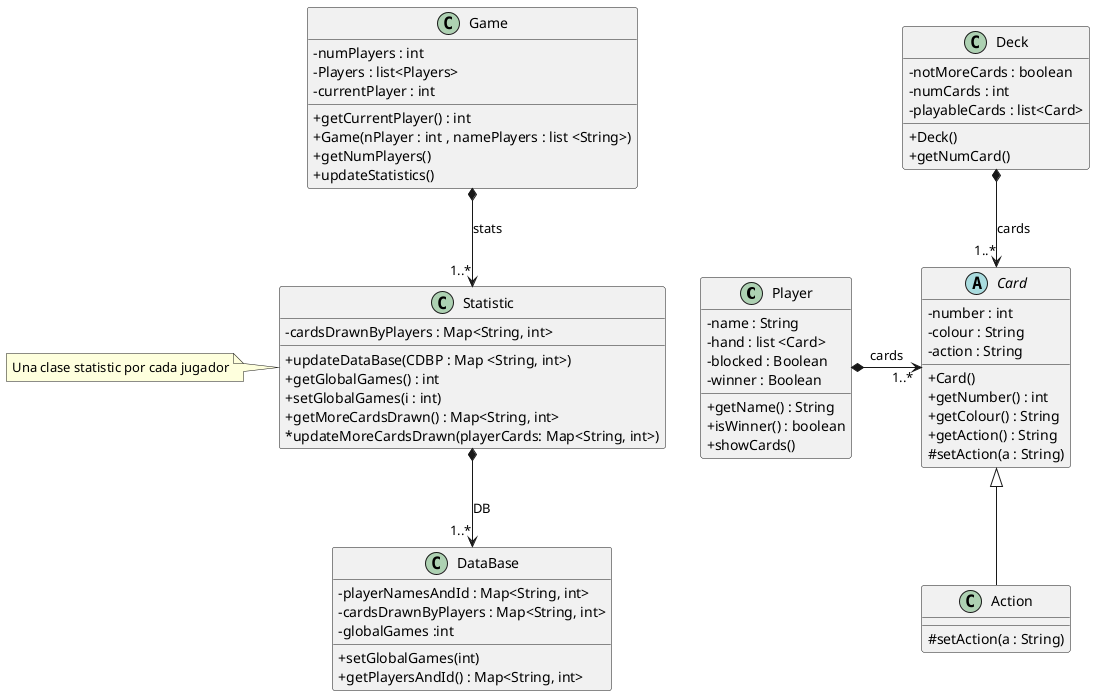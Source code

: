 @startuml

skinparam classAttributeIconSize 0



class Player {
'Nombre que solo tendrá una persona, nadie más puede tener el mismo nombre
- name : String
'- id : int
- hand : list <Card>
- blocked : Boolean
- winner : Boolean

+ getName() : String
'+ getInt() : int
+ isWinner() : boolean
+ showCards()

}

Abstract Card{
- number : int
- colour : String
- action : String
+ Card()
+ getNumber() : int
+ getColour() : String
+ getAction() : String
# setAction(a : String)
}

class Action extends Card{
# setAction(a : String)
}

class Statistic{
- cardsDrawnByPlayers : Map<String, int> /'Map donde almacenamos las cartas que ha robado cada jugador con su nombre y el número de cartas'/

+ updateDataBase(CDBP : Map <String, int>) /'Actualiza la base de datos pasando el player y el número de cartas que ha robado'/
+ getGlobalGames() : int
+ setGlobalGames(i : int)
+ getMoreCardsDrawn() : Map<String, int>
* updateMoreCardsDrawn(playerCards: Map<String, int>)
}

'Los nombres no se pueden repetir entre ellos, así tenemos un solo ID asignado a un nombre'
class DataBase{
- playerNamesAndId : Map<String, int> /'lista de jugadores con sus respectivos id'/
- cardsDrawnByPlayers : Map<String, int>
- globalGames :int

+ setGlobalGames(int)
+ getPlayersAndId() : Map<String, int> /'te devuelve la lista de jugadores con sus respectivos id'/
}

class Deck{
-notMoreCards : boolean
-numCards : int
-playableCards : list<Card>
+ Deck()
+ getNumCard()
}

class Game{
- numPlayers : int
- Players : list<Players>
- currentPlayer : int

+ getCurrentPlayer() : int
+ Game(nPlayer : int , namePlayers : list <String>)
+ getNumPlayers()
+ updateStatistics()
}

class Statistic
note left: Una clase statistic por cada jugador

Deck *-down-> "1..*" Card : cards
Player *-> "1..*" Card : cards
Game *-down-> "1..*" Statistic : stats
Statistic *-down-> "1..*" DataBase : DB
@enduml